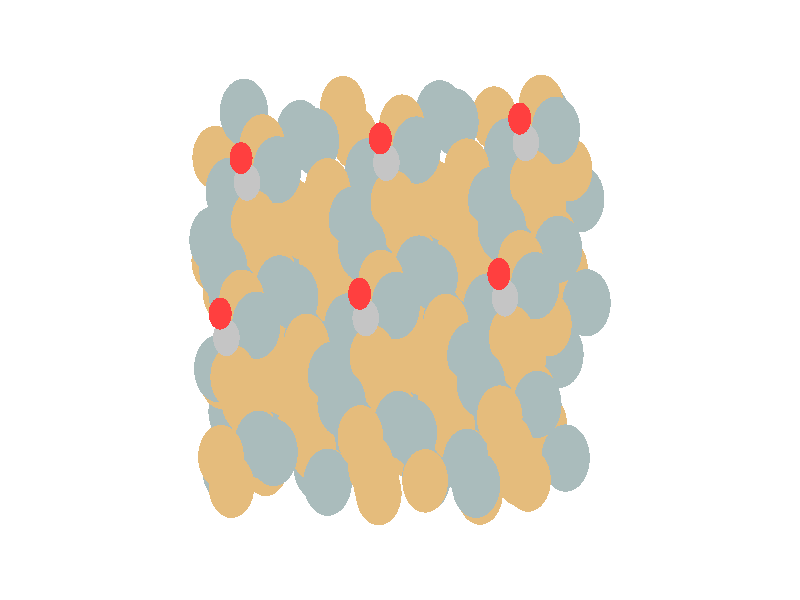 #include "colors.inc"
#include "finish.inc"

global_settings {assumed_gamma 1 max_trace_level 6}
background {color White}
camera {orthographic
  right -41.01*x up 22.13*y
  direction 1.00*z
  location <0,0,50.00> look_at <0,0,0>}
light_source {<  2.00,   3.00,  40.00> color White
  area_light <0.70, 0, 0>, <0, 0.70, 0>, 3, 3
  adaptive 1 jitter}

#declare simple = finish {phong 0.7}
#declare pale = finish {ambient .5 diffuse .85 roughness .001 specular 0.200 }
#declare intermediate = finish {ambient 0.3 diffuse 0.6 specular 0.10 roughness 0.04 }
#declare vmd = finish {ambient .0 diffuse .65 phong 0.1 phong_size 40. specular 0.500 }
#declare jmol = finish {ambient .2 diffuse .6 specular 1 roughness .001 metallic}
#declare ase2 = finish {ambient 0.05 brilliance 3 diffuse 0.6 metallic specular 0.70 roughness 0.04 reflection 0.15}
#declare ase3 = finish {ambient .15 brilliance 2 diffuse .6 metallic specular 1. roughness .001 reflection .0}
#declare glass = finish {ambient .05 diffuse .3 specular 1. roughness .001}
#declare glass2 = finish {ambient .0 diffuse .3 specular 1. reflection .25 roughness .001}
#declare Rcell = 0.070;
#declare Rbond = 0.100;

#macro atom(LOC, R, COL, TRANS, FIN)
  sphere{LOC, R texture{pigment{color COL transmit TRANS} finish{FIN}}}
#end
#macro constrain(LOC, R, COL, TRANS FIN)
union{torus{R, Rcell rotate 45*z texture{pigment{color COL transmit TRANS} finish{FIN}}}
      torus{R, Rcell rotate -45*z texture{pigment{color COL transmit TRANS} finish{FIN}}}
      translate LOC}
#end

atom(<  3.42,   4.79, -16.34>, 1.17, rgb <0.78, 0.50, 0.20>, 0.0, simple) // #0 
atom(<  8.75,   4.17, -23.52>, 1.17, rgb <0.78, 0.50, 0.20>, 0.0, simple) // #1 
atom(<  4.48,  -0.13, -16.79>, 1.17, rgb <0.78, 0.50, 0.20>, 0.0, simple) // #2 
atom(<  7.24,   7.14, -16.60>, 1.17, rgb <0.78, 0.50, 0.20>, 0.0, simple) // #3 
atom(<  5.34,   1.77, -23.25>, 1.17, rgb <0.78, 0.50, 0.20>, 0.0, simple) // #4 
atom(<  4.82,   6.71, -22.73>, 1.17, rgb <0.78, 0.50, 0.20>, 0.0, simple) // #5 
atom(<  7.89,   2.27, -17.07>, 1.17, rgb <0.78, 0.50, 0.20>, 0.0, simple) // #6 
atom(<  5.05,  -1.01, -19.16>, 1.17, rgb <0.78, 0.50, 0.20>, 0.0, simple) // #7 
atom(<  8.18,   5.05, -21.15>, 1.17, rgb <0.78, 0.50, 0.20>, 0.0, simple) // #8 
atom(<  4.06,   3.89, -18.74>, 1.17, rgb <0.78, 0.50, 0.20>, 0.0, simple) // #9 
atom(<  8.46,   1.13, -19.28>, 1.17, rgb <0.78, 0.50, 0.20>, 0.0, simple) // #10 
atom(<  4.77,   2.91, -21.04>, 1.17, rgb <0.78, 0.50, 0.20>, 0.0, simple) // #11 
atom(<  7.78,   6.04, -18.78>, 1.17, rgb <0.78, 0.50, 0.20>, 0.0, simple) // #12 
atom(<  8.69,   4.82, -16.64>, 1.17, rgb <0.78, 0.50, 0.20>, 0.0, simple) // #13 
atom(<  6.23,   4.34, -22.75>, 1.17, rgb <0.78, 0.50, 0.20>, 0.0, simple) // #14 
atom(<  7.00,  -0.30, -17.57>, 1.17, rgb <0.78, 0.50, 0.20>, 0.0, simple) // #15 
atom(<  5.71,  -2.64, -17.01>, 1.24, rgb <0.40, 0.50, 0.50>, 0.0, simple) // #16 
atom(<  7.52,   6.68, -23.31>, 1.24, rgb <0.40, 0.50, 0.50>, 0.0, simple) // #17 
atom(<  2.95,   2.07, -16.95>, 1.24, rgb <0.40, 0.50, 0.50>, 0.0, simple) // #18 
atom(<  9.56,  -0.10, -16.99>, 1.24, rgb <0.40, 0.50, 0.50>, 0.0, simple) // #19 
atom(<  3.67,   4.15, -23.33>, 1.24, rgb <0.40, 0.50, 0.50>, 0.0, simple) // #20 
atom(<  6.03,   4.66, -16.93>, 1.24, rgb <0.40, 0.50, 0.50>, 0.0, simple) // #21 
atom(<  5.71,   1.71, -18.76>, 1.24, rgb <0.40, 0.50, 0.50>, 0.0, simple) // #22 
atom(<  7.52,   2.33, -21.55>, 1.24, rgb <0.40, 0.50, 0.50>, 0.0, simple) // #23 
atom(<  2.79,   6.57, -18.52>, 1.24, rgb <0.40, 0.50, 0.50>, 0.0, simple) // #24 
atom(<  9.24,   3.73, -19.05>, 1.24, rgb <0.40, 0.50, 0.50>, 0.0, simple) // #25 
atom(<  5.56,   5.47, -20.33>, 1.24, rgb <0.40, 0.50, 0.50>, 0.0, simple) // #26 
atom(<  3.99,   0.31, -21.27>, 1.24, rgb <0.40, 0.50, 0.50>, 0.0, simple) // #27 
atom(<  6.45,   5.80, -11.24>, 0.68, rgb <0.56, 0.56, 0.56>, 0.0, simple) // #28 
atom(<  6.14,   6.69, -10.56>, 0.59, rgb <1.00, 0.05, 0.05>, 0.0, simple) // #29 
atom(<  2.35,  -0.94,  -8.17>, 1.17, rgb <0.78, 0.50, 0.20>, 0.0, simple) // #30 
atom(<  7.69,  -1.56, -15.35>, 1.17, rgb <0.78, 0.50, 0.20>, 0.0, simple) // #31 
atom(<  7.36,   3.49, -14.73>, 1.17, rgb <0.78, 0.50, 0.20>, 0.0, simple) // #32 
atom(<  3.41,  -5.86,  -8.62>, 1.17, rgb <0.78, 0.50, 0.20>, 0.0, simple) // #33 
atom(<  6.18,   1.41,  -8.44>, 1.17, rgb <0.78, 0.50, 0.20>, 0.0, simple) // #34 
atom(<  4.28,  -3.96, -15.08>, 1.17, rgb <0.78, 0.50, 0.20>, 0.0, simple) // #35 
atom(<  3.76,   0.98, -14.56>, 1.17, rgb <0.78, 0.50, 0.20>, 0.0, simple) // #36 
atom(<  6.82,  -3.46,  -8.90>, 1.17, rgb <0.78, 0.50, 0.20>, 0.0, simple) // #37 
atom(<  3.98,  -6.73, -10.99>, 1.17, rgb <0.78, 0.50, 0.20>, 0.0, simple) // #38 
atom(<  6.80,   4.35, -12.37>, 1.17, rgb <0.78, 0.50, 0.20>, 0.0, simple) // #39 
atom(<  7.12,  -0.68, -12.98>, 1.17, rgb <0.78, 0.50, 0.20>, 0.0, simple) // #40 
atom(<  2.99,  -1.84, -10.57>, 1.17, rgb <0.78, 0.50, 0.20>, 0.0, simple) // #41 
atom(<  7.39,  -4.60, -11.11>, 1.17, rgb <0.78, 0.50, 0.20>, 0.0, simple) // #42 
atom(<  3.14,   2.09, -12.33>, 1.17, rgb <0.78, 0.50, 0.20>, 0.0, simple) // #43 
atom(<  3.70,  -2.82, -12.87>, 1.17, rgb <0.78, 0.50, 0.20>, 0.0, simple) // #44 
atom(<  6.72,   0.31, -10.62>, 1.17, rgb <0.78, 0.50, 0.20>, 0.0, simple) // #45 
atom(<  7.63,  -0.91,  -8.47>, 1.17, rgb <0.78, 0.50, 0.20>, 0.0, simple) // #46 
atom(<  5.16,  -1.39, -14.58>, 1.17, rgb <0.78, 0.50, 0.20>, 0.0, simple) // #47 
atom(<  2.19,   3.37, -14.57>, 1.17, rgb <0.78, 0.50, 0.20>, 0.0, simple) // #48 
atom(<  5.93,  -6.02,  -9.40>, 1.17, rgb <0.78, 0.50, 0.20>, 0.0, simple) // #49 
atom(<  7.99,   6.26, -14.22>, 1.24, rgb <0.40, 0.50, 0.50>, 0.0, simple) // #50 
atom(<  6.46,   0.95, -15.14>, 1.24, rgb <0.40, 0.50, 0.50>, 0.0, simple) // #51 
atom(<  1.89,  -3.65,  -8.78>, 1.24, rgb <0.40, 0.50, 0.50>, 0.0, simple) // #52 
atom(<  8.49,  -5.83,  -8.82>, 1.24, rgb <0.40, 0.50, 0.50>, 0.0, simple) // #53 
atom(<  4.73,   3.68, -13.99>, 1.24, rgb <0.40, 0.50, 0.50>, 0.0, simple) // #54 
atom(<  2.60,  -1.58, -15.16>, 1.24, rgb <0.40, 0.50, 0.50>, 0.0, simple) // #55 
atom(<  4.96,  -1.07,  -8.76>, 1.24, rgb <0.40, 0.50, 0.50>, 0.0, simple) // #56 
atom(<  4.65,  -4.02, -10.60>, 1.24, rgb <0.40, 0.50, 0.50>, 0.0, simple) // #57 
atom(<  8.10,   1.87, -12.28>, 1.24, rgb <0.40, 0.50, 0.50>, 0.0, simple) // #58 
atom(<  6.45,  -3.40, -13.38>, 1.24, rgb <0.40, 0.50, 0.50>, 0.0, simple) // #59 
atom(<  1.72,   0.84, -10.35>, 1.24, rgb <0.40, 0.50, 0.50>, 0.0, simple) // #60 
atom(<  8.17,  -2.00, -10.88>, 1.24, rgb <0.40, 0.50, 0.50>, 0.0, simple) // #61 
atom(<  4.50,  -0.26, -12.16>, 1.24, rgb <0.40, 0.50, 0.50>, 0.0, simple) // #62 
atom(<  2.92,  -5.41, -13.10>, 1.24, rgb <0.40, 0.50, 0.50>, 0.0, simple) // #63 
atom(<  5.22,   2.65, -10.67>, 1.24, rgb <0.40, 0.50, 0.50>, 0.0, simple) // #64 
atom(<  5.38,   0.07,  -3.07>, 0.68, rgb <0.56, 0.56, 0.56>, 0.0, simple) // #65 
atom(<  5.07,   0.96,  -2.39>, 0.59, rgb <1.00, 0.05, 0.05>, 0.0, simple) // #66 
atom(<  1.29,  -6.67,   0.00>, 1.17, rgb <0.78, 0.50, 0.20>, 0.0, simple) // #67 
atom(<  6.30,  -2.24,  -6.56>, 1.17, rgb <0.78, 0.50, 0.20>, 0.0, simple) // #68 
atom(<  5.11,  -4.32,  -0.27>, 1.17, rgb <0.78, 0.50, 0.20>, 0.0, simple) // #69 
atom(<  2.69,  -4.75,  -6.39>, 1.17, rgb <0.78, 0.50, 0.20>, 0.0, simple) // #70 
atom(<  5.73,  -1.37,  -4.20>, 1.17, rgb <0.78, 0.50, 0.20>, 0.0, simple) // #71 
atom(<  6.05,  -6.41,  -4.82>, 1.17, rgb <0.78, 0.50, 0.20>, 0.0, simple) // #72 
atom(<  2.08,  -3.64,  -4.16>, 1.17, rgb <0.78, 0.50, 0.20>, 0.0, simple) // #73 
atom(<  5.65,  -5.41,  -2.45>, 1.17, rgb <0.78, 0.50, 0.20>, 0.0, simple) // #74 
atom(<  6.56,  -6.64,  -0.30>, 1.17, rgb <0.78, 0.50, 0.20>, 0.0, simple) // #75 
atom(<  4.10,  -7.12,  -6.41>, 1.17, rgb <0.78, 0.50, 0.20>, 0.0, simple) // #76 
atom(<  1.12,  -2.36,  -6.41>, 1.17, rgb <0.78, 0.50, 0.20>, 0.0, simple) // #77 
atom(<  6.92,   0.53,  -6.05>, 1.24, rgb <0.40, 0.50, 0.50>, 0.0, simple) // #78 
atom(<  5.39,  -4.78,  -6.97>, 1.24, rgb <0.40, 0.50, 0.50>, 0.0, simple) // #79 
atom(<  3.66,  -2.05,  -5.82>, 1.24, rgb <0.40, 0.50, 0.50>, 0.0, simple) // #80 
atom(<  3.90,  -6.80,  -0.59>, 1.24, rgb <0.40, 0.50, 0.50>, 0.0, simple) // #81 
atom(<  7.04,  -3.85,  -4.12>, 1.24, rgb <0.40, 0.50, 0.50>, 0.0, simple) // #82 
atom(<  0.66,  -4.89,  -2.18>, 1.24, rgb <0.40, 0.50, 0.50>, 0.0, simple) // #83 
atom(<  3.43,  -5.99,  -3.99>, 1.24, rgb <0.40, 0.50, 0.50>, 0.0, simple) // #84 
atom(<  4.15,  -3.08,  -2.50>, 1.24, rgb <0.40, 0.50, 0.50>, 0.0, simple) // #85 
atom(< -3.72,   4.06, -17.78>, 1.17, rgb <0.78, 0.50, 0.20>, 0.0, simple) // #86 
atom(<  1.61,   3.44, -24.97>, 1.17, rgb <0.78, 0.50, 0.20>, 0.0, simple) // #87 
atom(< -2.67,  -0.86, -18.24>, 1.17, rgb <0.78, 0.50, 0.20>, 0.0, simple) // #88 
atom(<  0.10,   6.41, -18.05>, 1.17, rgb <0.78, 0.50, 0.20>, 0.0, simple) // #89 
atom(< -1.80,   1.04, -24.69>, 1.17, rgb <0.78, 0.50, 0.20>, 0.0, simple) // #90 
atom(< -2.32,   5.98, -24.17>, 1.17, rgb <0.78, 0.50, 0.20>, 0.0, simple) // #91 
atom(<  0.74,   1.54, -18.51>, 1.17, rgb <0.78, 0.50, 0.20>, 0.0, simple) // #92 
atom(< -2.10,  -1.74, -20.61>, 1.17, rgb <0.78, 0.50, 0.20>, 0.0, simple) // #93 
atom(<  1.04,   4.32, -22.60>, 1.17, rgb <0.78, 0.50, 0.20>, 0.0, simple) // #94 
atom(< -3.09,   3.16, -20.18>, 1.17, rgb <0.78, 0.50, 0.20>, 0.0, simple) // #95 
atom(<  1.31,   0.40, -20.72>, 1.17, rgb <0.78, 0.50, 0.20>, 0.0, simple) // #96 
atom(< -2.93,   7.09, -21.94>, 1.17, rgb <0.78, 0.50, 0.20>, 0.0, simple) // #97 
atom(< -2.38,   2.18, -22.48>, 1.17, rgb <0.78, 0.50, 0.20>, 0.0, simple) // #98 
atom(<  0.64,   5.31, -20.23>, 1.17, rgb <0.78, 0.50, 0.20>, 0.0, simple) // #99 
atom(<  1.55,   4.09, -18.08>, 1.17, rgb <0.78, 0.50, 0.20>, 0.0, simple) // #100 
atom(< -0.91,   3.61, -24.19>, 1.17, rgb <0.78, 0.50, 0.20>, 0.0, simple) // #101 
atom(< -0.15,  -1.03, -19.01>, 1.17, rgb <0.78, 0.50, 0.20>, 0.0, simple) // #102 
atom(< -1.44,  -3.37, -18.45>, 1.24, rgb <0.40, 0.50, 0.50>, 0.0, simple) // #103 
atom(<  0.38,   5.95, -24.75>, 1.24, rgb <0.40, 0.50, 0.50>, 0.0, simple) // #104 
atom(< -4.19,   1.34, -18.39>, 1.24, rgb <0.40, 0.50, 0.50>, 0.0, simple) // #105 
atom(<  2.41,  -0.83, -18.43>, 1.24, rgb <0.40, 0.50, 0.50>, 0.0, simple) // #106 
atom(< -3.48,   3.41, -24.77>, 1.24, rgb <0.40, 0.50, 0.50>, 0.0, simple) // #107 
atom(< -1.11,   3.93, -18.37>, 1.24, rgb <0.40, 0.50, 0.50>, 0.0, simple) // #108 
atom(< -1.43,   0.98, -20.21>, 1.24, rgb <0.40, 0.50, 0.50>, 0.0, simple) // #109 
atom(<  2.03,   6.87, -21.90>, 1.24, rgb <0.40, 0.50, 0.50>, 0.0, simple) // #110 
atom(<  0.37,   1.60, -22.99>, 1.24, rgb <0.40, 0.50, 0.50>, 0.0, simple) // #111 
atom(< -4.36,   5.84, -19.96>, 1.24, rgb <0.40, 0.50, 0.50>, 0.0, simple) // #112 
atom(<  2.09,   3.00, -20.49>, 1.24, rgb <0.40, 0.50, 0.50>, 0.0, simple) // #113 
atom(< -1.58,   4.74, -21.77>, 1.24, rgb <0.40, 0.50, 0.50>, 0.0, simple) // #114 
atom(< -3.15,  -0.42, -22.71>, 1.24, rgb <0.40, 0.50, 0.50>, 0.0, simple) // #115 
atom(< -0.70,   5.07, -12.69>, 0.68, rgb <0.56, 0.56, 0.56>, 0.0, simple) // #116 
atom(< -1.01,   5.96, -12.00>, 0.59, rgb <1.00, 0.05, 0.05>, 0.0, simple) // #117 
atom(< -4.79,  -1.67,  -9.61>, 1.17, rgb <0.78, 0.50, 0.20>, 0.0, simple) // #118 
atom(<  0.54,  -2.29, -16.80>, 1.17, rgb <0.78, 0.50, 0.20>, 0.0, simple) // #119 
atom(<  0.22,   2.76, -16.18>, 1.17, rgb <0.78, 0.50, 0.20>, 0.0, simple) // #120 
atom(< -3.73,  -6.59, -10.07>, 1.17, rgb <0.78, 0.50, 0.20>, 0.0, simple) // #121 
atom(< -0.97,   0.68,  -9.88>, 1.17, rgb <0.78, 0.50, 0.20>, 0.0, simple) // #122 
atom(< -2.87,  -4.69, -16.52>, 1.17, rgb <0.78, 0.50, 0.20>, 0.0, simple) // #123 
atom(< -3.39,   0.25, -16.01>, 1.17, rgb <0.78, 0.50, 0.20>, 0.0, simple) // #124 
atom(< -0.32,  -4.19, -10.34>, 1.17, rgb <0.78, 0.50, 0.20>, 0.0, simple) // #125 
atom(< -0.34,   3.62, -13.81>, 1.17, rgb <0.78, 0.50, 0.20>, 0.0, simple) // #126 
atom(< -0.03,  -1.41, -14.43>, 1.17, rgb <0.78, 0.50, 0.20>, 0.0, simple) // #127 
atom(< -4.15,  -2.57, -12.02>, 1.17, rgb <0.78, 0.50, 0.20>, 0.0, simple) // #128 
atom(<  0.25,  -5.33, -12.55>, 1.17, rgb <0.78, 0.50, 0.20>, 0.0, simple) // #129 
atom(< -4.00,   1.36, -13.77>, 1.17, rgb <0.78, 0.50, 0.20>, 0.0, simple) // #130 
atom(< -3.44,  -3.55, -14.31>, 1.17, rgb <0.78, 0.50, 0.20>, 0.0, simple) // #131 
atom(< -0.43,  -0.42, -12.06>, 1.17, rgb <0.78, 0.50, 0.20>, 0.0, simple) // #132 
atom(<  0.49,  -1.64,  -9.91>, 1.17, rgb <0.78, 0.50, 0.20>, 0.0, simple) // #133 
atom(< -1.98,  -2.12, -16.02>, 1.17, rgb <0.78, 0.50, 0.20>, 0.0, simple) // #134 
atom(< -4.96,   2.64, -16.02>, 1.17, rgb <0.78, 0.50, 0.20>, 0.0, simple) // #135 
atom(< -1.21,  -6.76, -10.84>, 1.17, rgb <0.78, 0.50, 0.20>, 0.0, simple) // #136 
atom(<  0.84,   5.53, -15.66>, 1.24, rgb <0.40, 0.50, 0.50>, 0.0, simple) // #137 
atom(< -0.69,   0.22, -16.58>, 1.24, rgb <0.40, 0.50, 0.50>, 0.0, simple) // #138 
atom(< -5.26,  -4.38, -10.22>, 1.24, rgb <0.40, 0.50, 0.50>, 0.0, simple) // #139 
atom(<  1.35,  -6.56, -10.26>, 1.24, rgb <0.40, 0.50, 0.50>, 0.0, simple) // #140 
atom(< -2.41,   2.95, -15.43>, 1.24, rgb <0.40, 0.50, 0.50>, 0.0, simple) // #141 
atom(< -4.54,  -2.31, -16.60>, 1.24, rgb <0.40, 0.50, 0.50>, 0.0, simple) // #142 
atom(< -2.18,  -1.80, -10.20>, 1.24, rgb <0.40, 0.50, 0.50>, 0.0, simple) // #143 
atom(< -2.50,  -4.75, -12.04>, 1.24, rgb <0.40, 0.50, 0.50>, 0.0, simple) // #144 
atom(<  0.96,   1.14, -13.73>, 1.24, rgb <0.40, 0.50, 0.50>, 0.0, simple) // #145 
atom(< -0.69,  -4.13, -14.82>, 1.24, rgb <0.40, 0.50, 0.50>, 0.0, simple) // #146 
atom(< -5.42,   0.11, -11.79>, 1.24, rgb <0.40, 0.50, 0.50>, 0.0, simple) // #147 
atom(<  1.03,  -2.73, -12.32>, 1.24, rgb <0.40, 0.50, 0.50>, 0.0, simple) // #148 
atom(< -2.65,  -0.99, -13.60>, 1.24, rgb <0.40, 0.50, 0.50>, 0.0, simple) // #149 
atom(< -4.22,  -6.14, -14.54>, 1.24, rgb <0.40, 0.50, 0.50>, 0.0, simple) // #150 
atom(< -1.93,   1.92, -12.11>, 1.24, rgb <0.40, 0.50, 0.50>, 0.0, simple) // #151 
atom(< -1.76,  -0.66,  -4.52>, 0.68, rgb <0.56, 0.56, 0.56>, 0.0, simple) // #152 
atom(< -2.07,   0.23,  -3.83>, 0.59, rgb <1.00, 0.05, 0.05>, 0.0, simple) // #153 
atom(< -0.85,  -2.97,  -8.01>, 1.17, rgb <0.78, 0.50, 0.20>, 0.0, simple) // #154 
atom(< -2.03,  -5.05,  -1.71>, 1.17, rgb <0.78, 0.50, 0.20>, 0.0, simple) // #155 
atom(< -4.45,  -5.48,  -7.84>, 1.17, rgb <0.78, 0.50, 0.20>, 0.0, simple) // #156 
atom(< -1.41,  -2.10,  -5.64>, 1.17, rgb <0.78, 0.50, 0.20>, 0.0, simple) // #157 
atom(< -1.09,  -7.14,  -6.26>, 1.17, rgb <0.78, 0.50, 0.20>, 0.0, simple) // #158 
atom(< -5.06,  -4.37,  -5.60>, 1.17, rgb <0.78, 0.50, 0.20>, 0.0, simple) // #159 
atom(< -1.49,  -6.14,  -3.89>, 1.17, rgb <0.78, 0.50, 0.20>, 0.0, simple) // #160 
atom(< -6.02,  -3.09,  -7.85>, 1.17, rgb <0.78, 0.50, 0.20>, 0.0, simple) // #161 
atom(< -0.22,  -0.20,  -7.49>, 1.24, rgb <0.40, 0.50, 0.50>, 0.0, simple) // #162 
atom(< -1.75,  -5.51,  -8.41>, 1.24, rgb <0.40, 0.50, 0.50>, 0.0, simple) // #163 
atom(< -3.48,  -2.78,  -7.26>, 1.24, rgb <0.40, 0.50, 0.50>, 0.0, simple) // #164 
atom(< -0.10,  -4.59,  -5.56>, 1.24, rgb <0.40, 0.50, 0.50>, 0.0, simple) // #165 
atom(< -6.48,  -5.62,  -3.62>, 1.24, rgb <0.40, 0.50, 0.50>, 0.0, simple) // #166 
atom(< -3.71,  -6.72,  -5.43>, 1.24, rgb <0.40, 0.50, 0.50>, 0.0, simple) // #167 
atom(< -2.99,  -3.81,  -3.95>, 1.24, rgb <0.40, 0.50, 0.50>, 0.0, simple) // #168 
atom(< -5.54,   2.71, -26.41>, 1.17, rgb <0.78, 0.50, 0.20>, 0.0, simple) // #169 
atom(< -7.05,   5.68, -19.49>, 1.17, rgb <0.78, 0.50, 0.20>, 0.0, simple) // #170 
atom(< -8.95,   0.31, -26.13>, 1.17, rgb <0.78, 0.50, 0.20>, 0.0, simple) // #171 
atom(< -9.47,   5.25, -25.62>, 1.17, rgb <0.78, 0.50, 0.20>, 0.0, simple) // #172 
atom(< -6.40,   0.81, -19.96>, 1.17, rgb <0.78, 0.50, 0.20>, 0.0, simple) // #173 
atom(< -9.24,  -2.47, -22.05>, 1.17, rgb <0.78, 0.50, 0.20>, 0.0, simple) // #174 
atom(< -6.11,   3.59, -24.04>, 1.17, rgb <0.78, 0.50, 0.20>, 0.0, simple) // #175 
atom(< -5.83,  -0.33, -22.17>, 1.17, rgb <0.78, 0.50, 0.20>, 0.0, simple) // #176 
atom(< -9.52,   1.45, -23.92>, 1.17, rgb <0.78, 0.50, 0.20>, 0.0, simple) // #177 
atom(< -6.51,   4.58, -21.67>, 1.17, rgb <0.78, 0.50, 0.20>, 0.0, simple) // #178 
atom(< -5.59,   3.36, -19.52>, 1.17, rgb <0.78, 0.50, 0.20>, 0.0, simple) // #179 
atom(< -8.06,   2.88, -25.63>, 1.17, rgb <0.78, 0.50, 0.20>, 0.0, simple) // #180 
atom(< -7.29,  -1.76, -20.45>, 1.17, rgb <0.78, 0.50, 0.20>, 0.0, simple) // #181 
atom(< -8.58,  -4.10, -19.90>, 1.24, rgb <0.40, 0.50, 0.50>, 0.0, simple) // #182 
atom(< -6.77,   5.22, -26.19>, 1.24, rgb <0.40, 0.50, 0.50>, 0.0, simple) // #183 
atom(< -4.73,  -1.56, -19.87>, 1.24, rgb <0.40, 0.50, 0.50>, 0.0, simple) // #184 
atom(< -8.26,   3.20, -19.82>, 1.24, rgb <0.40, 0.50, 0.50>, 0.0, simple) // #185 
atom(< -8.58,   0.25, -21.65>, 1.24, rgb <0.40, 0.50, 0.50>, 0.0, simple) // #186 
atom(< -5.12,   6.14, -23.34>, 1.24, rgb <0.40, 0.50, 0.50>, 0.0, simple) // #187 
atom(< -6.77,   0.87, -24.44>, 1.24, rgb <0.40, 0.50, 0.50>, 0.0, simple) // #188 
atom(< -5.05,   2.27, -21.94>, 1.24, rgb <0.40, 0.50, 0.50>, 0.0, simple) // #189 
atom(< -8.73,   4.01, -23.22>, 1.24, rgb <0.40, 0.50, 0.50>, 0.0, simple) // #190 
atom(< -8.00,   6.92, -21.73>, 1.24, rgb <0.40, 0.50, 0.50>, 0.0, simple) // #191 
atom(< -7.84,   4.34, -14.13>, 0.68, rgb <0.56, 0.56, 0.56>, 0.0, simple) // #192 
atom(< -8.15,   5.23, -13.44>, 0.59, rgb <1.00, 0.05, 0.05>, 0.0, simple) // #193 
atom(< -6.60,  -3.02, -18.24>, 1.17, rgb <0.78, 0.50, 0.20>, 0.0, simple) // #194 
atom(< -6.93,   2.03, -17.62>, 1.17, rgb <0.78, 0.50, 0.20>, 0.0, simple) // #195 
atom(< -8.11,  -0.05, -11.32>, 1.17, rgb <0.78, 0.50, 0.20>, 0.0, simple) // #196 
atom(< -7.47,  -4.92, -11.79>, 1.17, rgb <0.78, 0.50, 0.20>, 0.0, simple) // #197 
atom(< -7.49,   2.89, -15.25>, 1.17, rgb <0.78, 0.50, 0.20>, 0.0, simple) // #198 
atom(< -7.17,  -2.14, -15.87>, 1.17, rgb <0.78, 0.50, 0.20>, 0.0, simple) // #199 
atom(< -6.89,  -6.06, -14.00>, 1.17, rgb <0.78, 0.50, 0.20>, 0.0, simple) // #200 
atom(< -7.57,  -1.15, -13.50>, 1.17, rgb <0.78, 0.50, 0.20>, 0.0, simple) // #201 
atom(< -6.66,  -2.37, -11.35>, 1.17, rgb <0.78, 0.50, 0.20>, 0.0, simple) // #202 
atom(< -9.12,  -2.85, -17.47>, 1.17, rgb <0.78, 0.50, 0.20>, 0.0, simple) // #203 
atom(< -6.30,   4.80, -17.10>, 1.24, rgb <0.40, 0.50, 0.50>, 0.0, simple) // #204 
atom(< -7.83,  -0.51, -18.02>, 1.24, rgb <0.40, 0.50, 0.50>, 0.0, simple) // #205 
atom(< -9.56,   2.22, -16.88>, 1.24, rgb <0.40, 0.50, 0.50>, 0.0, simple) // #206 
atom(< -9.32,  -2.53, -11.65>, 1.24, rgb <0.40, 0.50, 0.50>, 0.0, simple) // #207 
atom(< -6.18,   0.41, -15.17>, 1.24, rgb <0.40, 0.50, 0.50>, 0.0, simple) // #208 
atom(< -7.84,  -4.86, -16.27>, 1.24, rgb <0.40, 0.50, 0.50>, 0.0, simple) // #209 
atom(< -6.12,  -3.46, -13.77>, 1.24, rgb <0.40, 0.50, 0.50>, 0.0, simple) // #210 
atom(< -9.07,   1.19, -13.56>, 1.24, rgb <0.40, 0.50, 0.50>, 0.0, simple) // #211 
atom(< -8.90,  -1.39,  -5.96>, 0.68, rgb <0.56, 0.56, 0.56>, 0.0, simple) // #212 
atom(< -9.22,  -0.50,  -5.28>, 0.59, rgb <1.00, 0.05, 0.05>, 0.0, simple) // #213 
atom(< -7.99,  -3.70,  -9.45>, 1.17, rgb <0.78, 0.50, 0.20>, 0.0, simple) // #214 
atom(< -9.18,  -5.78,  -3.15>, 1.17, rgb <0.78, 0.50, 0.20>, 0.0, simple) // #215 
atom(< -8.55,  -2.83,  -7.09>, 1.17, rgb <0.78, 0.50, 0.20>, 0.0, simple) // #216 
atom(< -8.64,  -6.87,  -5.33>, 1.17, rgb <0.78, 0.50, 0.20>, 0.0, simple) // #217 
atom(< -7.37,  -0.93,  -8.93>, 1.24, rgb <0.40, 0.50, 0.50>, 0.0, simple) // #218 
atom(< -8.90,  -6.24,  -9.85>, 1.24, rgb <0.40, 0.50, 0.50>, 0.0, simple) // #219 
atom(< -7.25,  -5.32,  -7.00>, 1.24, rgb <0.40, 0.50, 0.50>, 0.0, simple) // #220 

